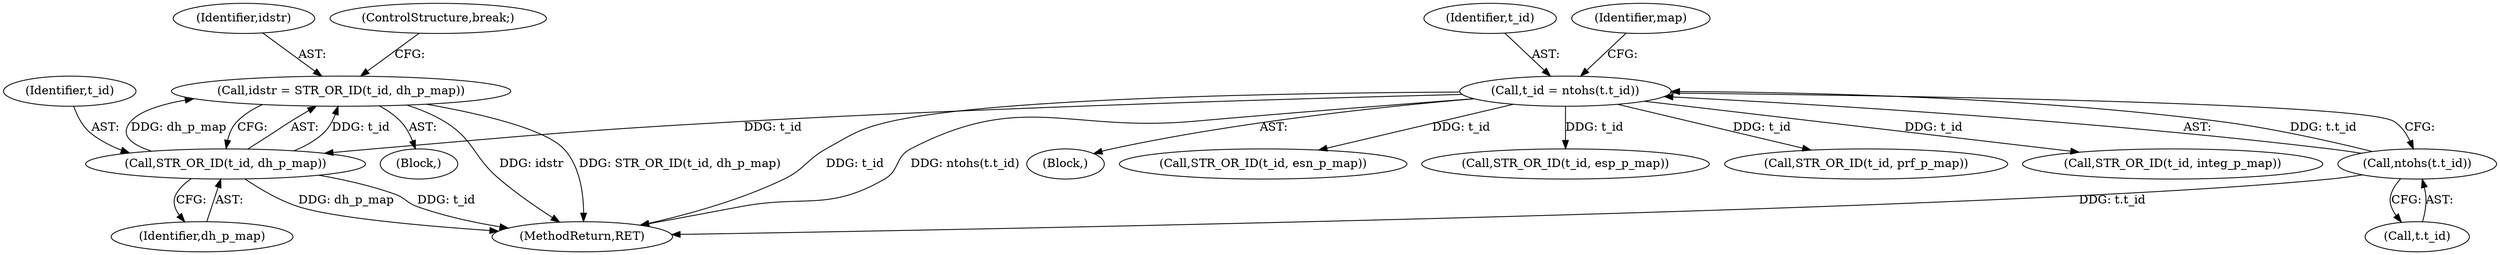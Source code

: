 digraph "0_tcpdump_e0a5a02b0fc1900a69d6c37ed0aab36fb8494e6d_3@pointer" {
"1000189" [label="(Call,idstr = STR_OR_ID(t_id, dh_p_map))"];
"1000191" [label="(Call,STR_OR_ID(t_id, dh_p_map))"];
"1000138" [label="(Call,t_id = ntohs(t.t_id))"];
"1000140" [label="(Call,ntohs(t.t_id))"];
"1000193" [label="(Identifier,dh_p_map)"];
"1000139" [label="(Identifier,t_id)"];
"1000106" [label="(Block,)"];
"1000189" [label="(Call,idstr = STR_OR_ID(t_id, dh_p_map))"];
"1000140" [label="(Call,ntohs(t.t_id))"];
"1000198" [label="(Call,STR_OR_ID(t_id, esn_p_map))"];
"1000138" [label="(Call,t_id = ntohs(t.t_id))"];
"1000190" [label="(Identifier,idstr)"];
"1000194" [label="(ControlStructure,break;)"];
"1000191" [label="(Call,STR_OR_ID(t_id, dh_p_map))"];
"1000145" [label="(Identifier,map)"];
"1000158" [label="(Call,STR_OR_ID(t_id, esp_p_map))"];
"1000177" [label="(Call,STR_OR_ID(t_id, prf_p_map))"];
"1000184" [label="(Call,STR_OR_ID(t_id, integ_p_map))"];
"1000192" [label="(Identifier,t_id)"];
"1000141" [label="(Call,t.t_id)"];
"1000313" [label="(MethodReturn,RET)"];
"1000154" [label="(Block,)"];
"1000189" -> "1000154"  [label="AST: "];
"1000189" -> "1000191"  [label="CFG: "];
"1000190" -> "1000189"  [label="AST: "];
"1000191" -> "1000189"  [label="AST: "];
"1000194" -> "1000189"  [label="CFG: "];
"1000189" -> "1000313"  [label="DDG: idstr"];
"1000189" -> "1000313"  [label="DDG: STR_OR_ID(t_id, dh_p_map)"];
"1000191" -> "1000189"  [label="DDG: t_id"];
"1000191" -> "1000189"  [label="DDG: dh_p_map"];
"1000191" -> "1000193"  [label="CFG: "];
"1000192" -> "1000191"  [label="AST: "];
"1000193" -> "1000191"  [label="AST: "];
"1000191" -> "1000313"  [label="DDG: dh_p_map"];
"1000191" -> "1000313"  [label="DDG: t_id"];
"1000138" -> "1000191"  [label="DDG: t_id"];
"1000138" -> "1000106"  [label="AST: "];
"1000138" -> "1000140"  [label="CFG: "];
"1000139" -> "1000138"  [label="AST: "];
"1000140" -> "1000138"  [label="AST: "];
"1000145" -> "1000138"  [label="CFG: "];
"1000138" -> "1000313"  [label="DDG: t_id"];
"1000138" -> "1000313"  [label="DDG: ntohs(t.t_id)"];
"1000140" -> "1000138"  [label="DDG: t.t_id"];
"1000138" -> "1000158"  [label="DDG: t_id"];
"1000138" -> "1000177"  [label="DDG: t_id"];
"1000138" -> "1000184"  [label="DDG: t_id"];
"1000138" -> "1000198"  [label="DDG: t_id"];
"1000140" -> "1000141"  [label="CFG: "];
"1000141" -> "1000140"  [label="AST: "];
"1000140" -> "1000313"  [label="DDG: t.t_id"];
}
